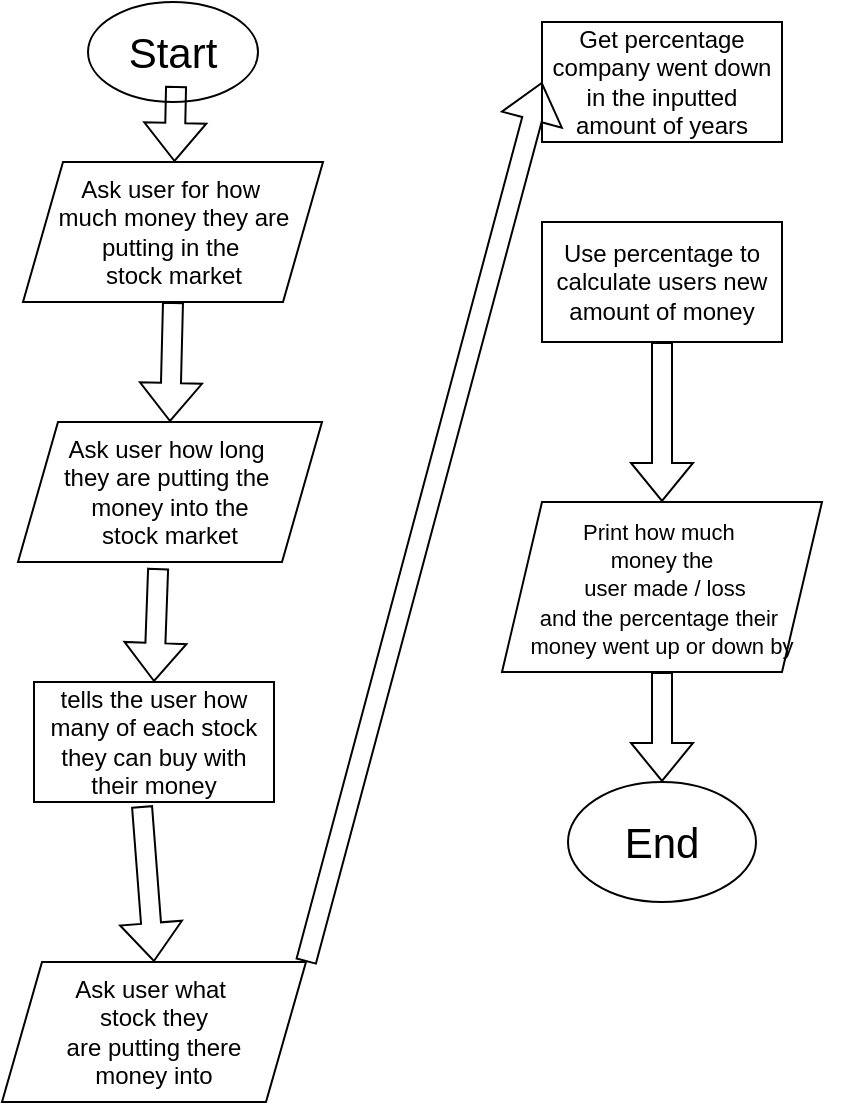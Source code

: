 <mxfile version="28.2.7">
  <diagram name="Page-1" id="_d_a9YYGqJiQft2ikfkn">
    <mxGraphModel dx="1251" dy="644" grid="1" gridSize="10" guides="1" tooltips="1" connect="1" arrows="1" fold="1" page="1" pageScale="1" pageWidth="850" pageHeight="1100" math="0" shadow="0">
      <root>
        <mxCell id="0" />
        <mxCell id="1" parent="0" />
        <mxCell id="L7yRWfFeLJV36y7C1LjB-1" value="&lt;font style=&quot;font-size: 21px;&quot;&gt;Start&lt;/font&gt;" style="ellipse;whiteSpace=wrap;html=1;align=center;" vertex="1" parent="1">
          <mxGeometry x="123" y="10" width="85" height="50" as="geometry" />
        </mxCell>
        <mxCell id="L7yRWfFeLJV36y7C1LjB-2" value="" style="shape=flexArrow;endArrow=classic;html=1;rounded=0;exitX=0.518;exitY=0.84;exitDx=0;exitDy=0;exitPerimeter=0;" edge="1" parent="1" source="L7yRWfFeLJV36y7C1LjB-1" target="L7yRWfFeLJV36y7C1LjB-3">
          <mxGeometry width="50" height="50" relative="1" as="geometry">
            <mxPoint x="140" y="350" as="sourcePoint" />
            <mxPoint x="167" y="120" as="targetPoint" />
          </mxGeometry>
        </mxCell>
        <mxCell id="L7yRWfFeLJV36y7C1LjB-3" value="&lt;font&gt;Ask user for how&amp;nbsp;&lt;/font&gt;&lt;div&gt;&lt;font&gt;much money they are putting in the&amp;nbsp;&lt;/font&gt;&lt;/div&gt;&lt;div&gt;&lt;font&gt;stock market&lt;/font&gt;&lt;/div&gt;" style="shape=parallelogram;perimeter=parallelogramPerimeter;whiteSpace=wrap;html=1;fixedSize=1;" vertex="1" parent="1">
          <mxGeometry x="90.5" y="90" width="150" height="70" as="geometry" />
        </mxCell>
        <mxCell id="L7yRWfFeLJV36y7C1LjB-6" value="" style="shape=flexArrow;endArrow=classic;html=1;rounded=0;exitX=0.5;exitY=1;exitDx=0;exitDy=0;entryX=0.5;entryY=0;entryDx=0;entryDy=0;" edge="1" parent="1" source="L7yRWfFeLJV36y7C1LjB-3" target="L7yRWfFeLJV36y7C1LjB-7">
          <mxGeometry width="50" height="50" relative="1" as="geometry">
            <mxPoint x="140" y="350" as="sourcePoint" />
            <mxPoint x="160" y="220" as="targetPoint" />
          </mxGeometry>
        </mxCell>
        <mxCell id="L7yRWfFeLJV36y7C1LjB-7" value="Ask user how long&amp;nbsp;&lt;div&gt;they are putting the&amp;nbsp;&lt;/div&gt;&lt;div&gt;money into the&lt;/div&gt;&lt;div&gt;stock market&lt;/div&gt;" style="shape=parallelogram;perimeter=parallelogramPerimeter;whiteSpace=wrap;html=1;fixedSize=1;" vertex="1" parent="1">
          <mxGeometry x="88" y="220" width="152" height="70" as="geometry" />
        </mxCell>
        <mxCell id="L7yRWfFeLJV36y7C1LjB-8" value="" style="shape=flexArrow;endArrow=classic;html=1;rounded=0;exitX=0.461;exitY=1.043;exitDx=0;exitDy=0;exitPerimeter=0;entryX=0.5;entryY=0;entryDx=0;entryDy=0;" edge="1" parent="1" source="L7yRWfFeLJV36y7C1LjB-7" target="L7yRWfFeLJV36y7C1LjB-10">
          <mxGeometry width="50" height="50" relative="1" as="geometry">
            <mxPoint x="170" y="380" as="sourcePoint" />
            <mxPoint x="158" y="340" as="targetPoint" />
          </mxGeometry>
        </mxCell>
        <mxCell id="L7yRWfFeLJV36y7C1LjB-9" value="Ask user what&amp;nbsp;&lt;div&gt;stock they&lt;div&gt;are putting there&lt;/div&gt;&lt;div&gt;money into&lt;/div&gt;&lt;/div&gt;" style="shape=parallelogram;perimeter=parallelogramPerimeter;whiteSpace=wrap;html=1;fixedSize=1;" vertex="1" parent="1">
          <mxGeometry x="80" y="490" width="152" height="70" as="geometry" />
        </mxCell>
        <mxCell id="L7yRWfFeLJV36y7C1LjB-10" value="tells the user how many of each stock they can buy with their money" style="rounded=0;whiteSpace=wrap;html=1;" vertex="1" parent="1">
          <mxGeometry x="96" y="350" width="120" height="60" as="geometry" />
        </mxCell>
        <mxCell id="L7yRWfFeLJV36y7C1LjB-11" value="" style="shape=flexArrow;endArrow=classic;html=1;rounded=0;exitX=0.45;exitY=1.033;exitDx=0;exitDy=0;exitPerimeter=0;entryX=0.5;entryY=0;entryDx=0;entryDy=0;" edge="1" parent="1" source="L7yRWfFeLJV36y7C1LjB-10" target="L7yRWfFeLJV36y7C1LjB-9">
          <mxGeometry width="50" height="50" relative="1" as="geometry">
            <mxPoint x="400" y="290" as="sourcePoint" />
            <mxPoint x="450" y="240" as="targetPoint" />
          </mxGeometry>
        </mxCell>
        <mxCell id="L7yRWfFeLJV36y7C1LjB-12" value="Get percentage company went down in the inputted amount of years" style="rounded=0;whiteSpace=wrap;html=1;" vertex="1" parent="1">
          <mxGeometry x="350" y="20" width="120" height="60" as="geometry" />
        </mxCell>
        <mxCell id="L7yRWfFeLJV36y7C1LjB-13" value="" style="shape=flexArrow;endArrow=classic;html=1;rounded=0;exitX=1;exitY=0;exitDx=0;exitDy=0;entryX=0;entryY=0.5;entryDx=0;entryDy=0;" edge="1" parent="1" source="L7yRWfFeLJV36y7C1LjB-9" target="L7yRWfFeLJV36y7C1LjB-12">
          <mxGeometry width="50" height="50" relative="1" as="geometry">
            <mxPoint x="270" y="460" as="sourcePoint" />
            <mxPoint x="320" y="410" as="targetPoint" />
          </mxGeometry>
        </mxCell>
        <mxCell id="L7yRWfFeLJV36y7C1LjB-14" value="&lt;font style=&quot;font-size: 11px;&quot;&gt;Print how&amp;nbsp;&lt;span style=&quot;background-color: transparent; color: light-dark(rgb(0, 0, 0), rgb(255, 255, 255));&quot;&gt;much&amp;nbsp;&lt;/span&gt;&lt;/font&gt;&lt;div&gt;&lt;div&gt;&lt;font style=&quot;font-size: 11px;&quot;&gt;money the&lt;/font&gt;&lt;/div&gt;&lt;div&gt;&lt;font style=&quot;font-size: 11px;&quot;&gt;&amp;nbsp;user made / loss&lt;/font&gt;&lt;/div&gt;&lt;/div&gt;&lt;div&gt;&lt;font style=&quot;font-size: 11px;&quot;&gt;and the percentage their&amp;nbsp;&lt;/font&gt;&lt;/div&gt;&lt;div&gt;&lt;font style=&quot;font-size: 11px;&quot;&gt;money went up or down by&lt;/font&gt;&lt;/div&gt;" style="shape=parallelogram;perimeter=parallelogramPerimeter;whiteSpace=wrap;html=1;fixedSize=1;" vertex="1" parent="1">
          <mxGeometry x="330" y="260" width="160" height="85" as="geometry" />
        </mxCell>
        <mxCell id="L7yRWfFeLJV36y7C1LjB-15" value="Use percentage to calculate users new amount of money" style="rounded=0;whiteSpace=wrap;html=1;" vertex="1" parent="1">
          <mxGeometry x="350" y="120" width="120" height="60" as="geometry" />
        </mxCell>
        <mxCell id="L7yRWfFeLJV36y7C1LjB-18" value="&lt;br&gt;&lt;div&gt;&lt;br&gt;&lt;/div&gt;" style="text;html=1;whiteSpace=wrap;strokeColor=none;fillColor=none;align=center;verticalAlign=middle;rounded=0;" vertex="1" parent="1">
          <mxGeometry x="440" y="270" width="60" height="30" as="geometry" />
        </mxCell>
        <mxCell id="L7yRWfFeLJV36y7C1LjB-19" value="" style="shape=flexArrow;endArrow=classic;html=1;rounded=0;entryX=0.5;entryY=0;entryDx=0;entryDy=0;exitX=0.5;exitY=1;exitDx=0;exitDy=0;" edge="1" parent="1" source="L7yRWfFeLJV36y7C1LjB-15" target="L7yRWfFeLJV36y7C1LjB-14">
          <mxGeometry width="50" height="50" relative="1" as="geometry">
            <mxPoint x="310" y="250" as="sourcePoint" />
            <mxPoint x="360" y="200" as="targetPoint" />
          </mxGeometry>
        </mxCell>
        <mxCell id="L7yRWfFeLJV36y7C1LjB-20" value="&lt;font style=&quot;font-size: 21px;&quot;&gt;End&lt;/font&gt;" style="ellipse;whiteSpace=wrap;html=1;" vertex="1" parent="1">
          <mxGeometry x="363" y="400" width="94" height="60" as="geometry" />
        </mxCell>
        <mxCell id="L7yRWfFeLJV36y7C1LjB-21" value="" style="shape=flexArrow;endArrow=classic;html=1;rounded=0;entryX=0.5;entryY=0;entryDx=0;entryDy=0;exitX=0.5;exitY=1;exitDx=0;exitDy=0;" edge="1" parent="1" source="L7yRWfFeLJV36y7C1LjB-14" target="L7yRWfFeLJV36y7C1LjB-20">
          <mxGeometry width="50" height="50" relative="1" as="geometry">
            <mxPoint x="310" y="340" as="sourcePoint" />
            <mxPoint x="360" y="290" as="targetPoint" />
          </mxGeometry>
        </mxCell>
      </root>
    </mxGraphModel>
  </diagram>
</mxfile>
